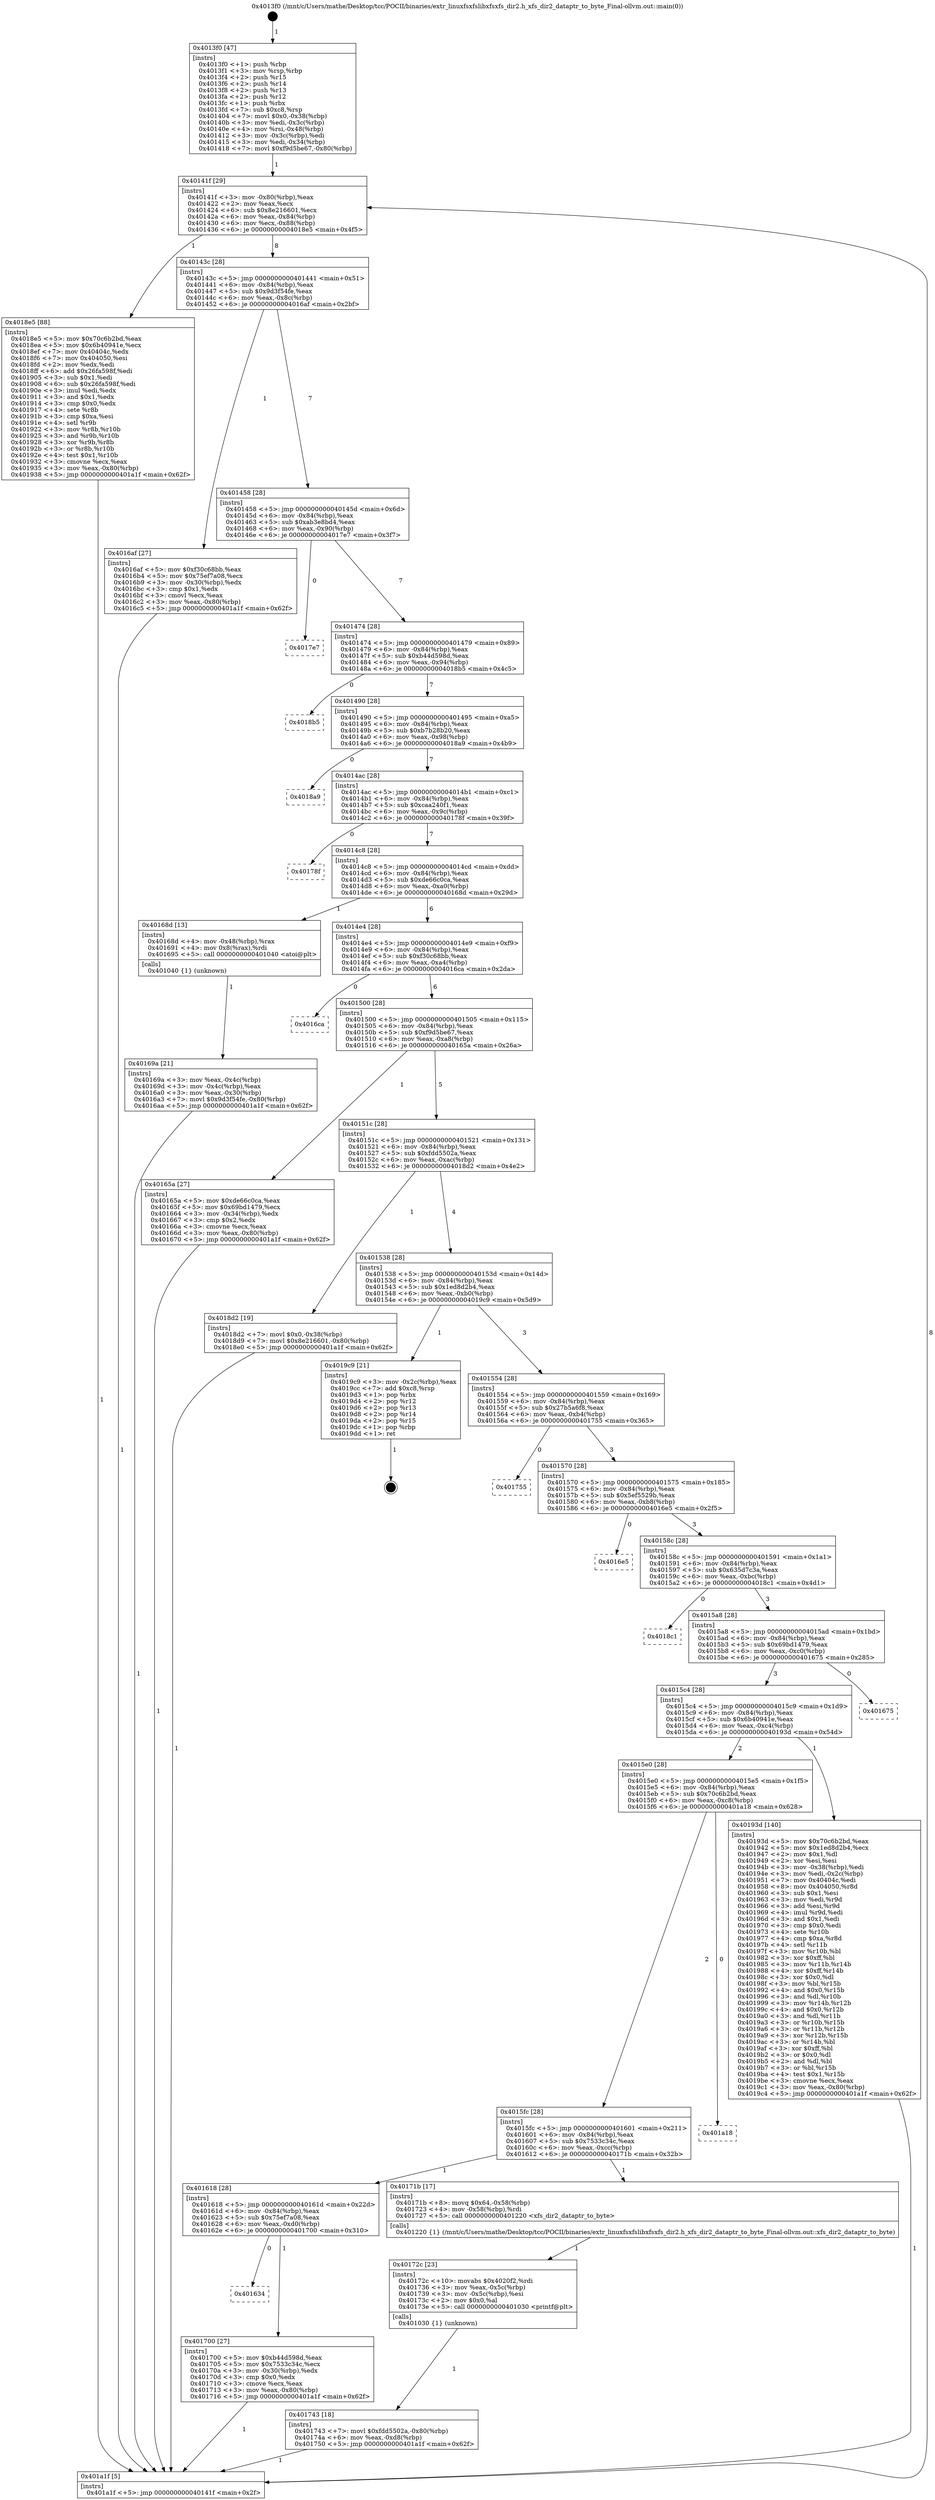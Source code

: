 digraph "0x4013f0" {
  label = "0x4013f0 (/mnt/c/Users/mathe/Desktop/tcc/POCII/binaries/extr_linuxfsxfslibxfsxfs_dir2.h_xfs_dir2_dataptr_to_byte_Final-ollvm.out::main(0))"
  labelloc = "t"
  node[shape=record]

  Entry [label="",width=0.3,height=0.3,shape=circle,fillcolor=black,style=filled]
  "0x40141f" [label="{
     0x40141f [29]\l
     | [instrs]\l
     &nbsp;&nbsp;0x40141f \<+3\>: mov -0x80(%rbp),%eax\l
     &nbsp;&nbsp;0x401422 \<+2\>: mov %eax,%ecx\l
     &nbsp;&nbsp;0x401424 \<+6\>: sub $0x8e216601,%ecx\l
     &nbsp;&nbsp;0x40142a \<+6\>: mov %eax,-0x84(%rbp)\l
     &nbsp;&nbsp;0x401430 \<+6\>: mov %ecx,-0x88(%rbp)\l
     &nbsp;&nbsp;0x401436 \<+6\>: je 00000000004018e5 \<main+0x4f5\>\l
  }"]
  "0x4018e5" [label="{
     0x4018e5 [88]\l
     | [instrs]\l
     &nbsp;&nbsp;0x4018e5 \<+5\>: mov $0x70c6b2bd,%eax\l
     &nbsp;&nbsp;0x4018ea \<+5\>: mov $0x6b40941e,%ecx\l
     &nbsp;&nbsp;0x4018ef \<+7\>: mov 0x40404c,%edx\l
     &nbsp;&nbsp;0x4018f6 \<+7\>: mov 0x404050,%esi\l
     &nbsp;&nbsp;0x4018fd \<+2\>: mov %edx,%edi\l
     &nbsp;&nbsp;0x4018ff \<+6\>: add $0x26fa598f,%edi\l
     &nbsp;&nbsp;0x401905 \<+3\>: sub $0x1,%edi\l
     &nbsp;&nbsp;0x401908 \<+6\>: sub $0x26fa598f,%edi\l
     &nbsp;&nbsp;0x40190e \<+3\>: imul %edi,%edx\l
     &nbsp;&nbsp;0x401911 \<+3\>: and $0x1,%edx\l
     &nbsp;&nbsp;0x401914 \<+3\>: cmp $0x0,%edx\l
     &nbsp;&nbsp;0x401917 \<+4\>: sete %r8b\l
     &nbsp;&nbsp;0x40191b \<+3\>: cmp $0xa,%esi\l
     &nbsp;&nbsp;0x40191e \<+4\>: setl %r9b\l
     &nbsp;&nbsp;0x401922 \<+3\>: mov %r8b,%r10b\l
     &nbsp;&nbsp;0x401925 \<+3\>: and %r9b,%r10b\l
     &nbsp;&nbsp;0x401928 \<+3\>: xor %r9b,%r8b\l
     &nbsp;&nbsp;0x40192b \<+3\>: or %r8b,%r10b\l
     &nbsp;&nbsp;0x40192e \<+4\>: test $0x1,%r10b\l
     &nbsp;&nbsp;0x401932 \<+3\>: cmovne %ecx,%eax\l
     &nbsp;&nbsp;0x401935 \<+3\>: mov %eax,-0x80(%rbp)\l
     &nbsp;&nbsp;0x401938 \<+5\>: jmp 0000000000401a1f \<main+0x62f\>\l
  }"]
  "0x40143c" [label="{
     0x40143c [28]\l
     | [instrs]\l
     &nbsp;&nbsp;0x40143c \<+5\>: jmp 0000000000401441 \<main+0x51\>\l
     &nbsp;&nbsp;0x401441 \<+6\>: mov -0x84(%rbp),%eax\l
     &nbsp;&nbsp;0x401447 \<+5\>: sub $0x9d3f54fe,%eax\l
     &nbsp;&nbsp;0x40144c \<+6\>: mov %eax,-0x8c(%rbp)\l
     &nbsp;&nbsp;0x401452 \<+6\>: je 00000000004016af \<main+0x2bf\>\l
  }"]
  Exit [label="",width=0.3,height=0.3,shape=circle,fillcolor=black,style=filled,peripheries=2]
  "0x4016af" [label="{
     0x4016af [27]\l
     | [instrs]\l
     &nbsp;&nbsp;0x4016af \<+5\>: mov $0xf30c68bb,%eax\l
     &nbsp;&nbsp;0x4016b4 \<+5\>: mov $0x75ef7a08,%ecx\l
     &nbsp;&nbsp;0x4016b9 \<+3\>: mov -0x30(%rbp),%edx\l
     &nbsp;&nbsp;0x4016bc \<+3\>: cmp $0x1,%edx\l
     &nbsp;&nbsp;0x4016bf \<+3\>: cmovl %ecx,%eax\l
     &nbsp;&nbsp;0x4016c2 \<+3\>: mov %eax,-0x80(%rbp)\l
     &nbsp;&nbsp;0x4016c5 \<+5\>: jmp 0000000000401a1f \<main+0x62f\>\l
  }"]
  "0x401458" [label="{
     0x401458 [28]\l
     | [instrs]\l
     &nbsp;&nbsp;0x401458 \<+5\>: jmp 000000000040145d \<main+0x6d\>\l
     &nbsp;&nbsp;0x40145d \<+6\>: mov -0x84(%rbp),%eax\l
     &nbsp;&nbsp;0x401463 \<+5\>: sub $0xab3e8bd4,%eax\l
     &nbsp;&nbsp;0x401468 \<+6\>: mov %eax,-0x90(%rbp)\l
     &nbsp;&nbsp;0x40146e \<+6\>: je 00000000004017e7 \<main+0x3f7\>\l
  }"]
  "0x401743" [label="{
     0x401743 [18]\l
     | [instrs]\l
     &nbsp;&nbsp;0x401743 \<+7\>: movl $0xfdd5502a,-0x80(%rbp)\l
     &nbsp;&nbsp;0x40174a \<+6\>: mov %eax,-0xd8(%rbp)\l
     &nbsp;&nbsp;0x401750 \<+5\>: jmp 0000000000401a1f \<main+0x62f\>\l
  }"]
  "0x4017e7" [label="{
     0x4017e7\l
  }", style=dashed]
  "0x401474" [label="{
     0x401474 [28]\l
     | [instrs]\l
     &nbsp;&nbsp;0x401474 \<+5\>: jmp 0000000000401479 \<main+0x89\>\l
     &nbsp;&nbsp;0x401479 \<+6\>: mov -0x84(%rbp),%eax\l
     &nbsp;&nbsp;0x40147f \<+5\>: sub $0xb44d598d,%eax\l
     &nbsp;&nbsp;0x401484 \<+6\>: mov %eax,-0x94(%rbp)\l
     &nbsp;&nbsp;0x40148a \<+6\>: je 00000000004018b5 \<main+0x4c5\>\l
  }"]
  "0x40172c" [label="{
     0x40172c [23]\l
     | [instrs]\l
     &nbsp;&nbsp;0x40172c \<+10\>: movabs $0x4020f2,%rdi\l
     &nbsp;&nbsp;0x401736 \<+3\>: mov %eax,-0x5c(%rbp)\l
     &nbsp;&nbsp;0x401739 \<+3\>: mov -0x5c(%rbp),%esi\l
     &nbsp;&nbsp;0x40173c \<+2\>: mov $0x0,%al\l
     &nbsp;&nbsp;0x40173e \<+5\>: call 0000000000401030 \<printf@plt\>\l
     | [calls]\l
     &nbsp;&nbsp;0x401030 \{1\} (unknown)\l
  }"]
  "0x4018b5" [label="{
     0x4018b5\l
  }", style=dashed]
  "0x401490" [label="{
     0x401490 [28]\l
     | [instrs]\l
     &nbsp;&nbsp;0x401490 \<+5\>: jmp 0000000000401495 \<main+0xa5\>\l
     &nbsp;&nbsp;0x401495 \<+6\>: mov -0x84(%rbp),%eax\l
     &nbsp;&nbsp;0x40149b \<+5\>: sub $0xb7b28b20,%eax\l
     &nbsp;&nbsp;0x4014a0 \<+6\>: mov %eax,-0x98(%rbp)\l
     &nbsp;&nbsp;0x4014a6 \<+6\>: je 00000000004018a9 \<main+0x4b9\>\l
  }"]
  "0x401634" [label="{
     0x401634\l
  }", style=dashed]
  "0x4018a9" [label="{
     0x4018a9\l
  }", style=dashed]
  "0x4014ac" [label="{
     0x4014ac [28]\l
     | [instrs]\l
     &nbsp;&nbsp;0x4014ac \<+5\>: jmp 00000000004014b1 \<main+0xc1\>\l
     &nbsp;&nbsp;0x4014b1 \<+6\>: mov -0x84(%rbp),%eax\l
     &nbsp;&nbsp;0x4014b7 \<+5\>: sub $0xcaa240f1,%eax\l
     &nbsp;&nbsp;0x4014bc \<+6\>: mov %eax,-0x9c(%rbp)\l
     &nbsp;&nbsp;0x4014c2 \<+6\>: je 000000000040178f \<main+0x39f\>\l
  }"]
  "0x401700" [label="{
     0x401700 [27]\l
     | [instrs]\l
     &nbsp;&nbsp;0x401700 \<+5\>: mov $0xb44d598d,%eax\l
     &nbsp;&nbsp;0x401705 \<+5\>: mov $0x7533c34c,%ecx\l
     &nbsp;&nbsp;0x40170a \<+3\>: mov -0x30(%rbp),%edx\l
     &nbsp;&nbsp;0x40170d \<+3\>: cmp $0x0,%edx\l
     &nbsp;&nbsp;0x401710 \<+3\>: cmove %ecx,%eax\l
     &nbsp;&nbsp;0x401713 \<+3\>: mov %eax,-0x80(%rbp)\l
     &nbsp;&nbsp;0x401716 \<+5\>: jmp 0000000000401a1f \<main+0x62f\>\l
  }"]
  "0x40178f" [label="{
     0x40178f\l
  }", style=dashed]
  "0x4014c8" [label="{
     0x4014c8 [28]\l
     | [instrs]\l
     &nbsp;&nbsp;0x4014c8 \<+5\>: jmp 00000000004014cd \<main+0xdd\>\l
     &nbsp;&nbsp;0x4014cd \<+6\>: mov -0x84(%rbp),%eax\l
     &nbsp;&nbsp;0x4014d3 \<+5\>: sub $0xde66c0ca,%eax\l
     &nbsp;&nbsp;0x4014d8 \<+6\>: mov %eax,-0xa0(%rbp)\l
     &nbsp;&nbsp;0x4014de \<+6\>: je 000000000040168d \<main+0x29d\>\l
  }"]
  "0x401618" [label="{
     0x401618 [28]\l
     | [instrs]\l
     &nbsp;&nbsp;0x401618 \<+5\>: jmp 000000000040161d \<main+0x22d\>\l
     &nbsp;&nbsp;0x40161d \<+6\>: mov -0x84(%rbp),%eax\l
     &nbsp;&nbsp;0x401623 \<+5\>: sub $0x75ef7a08,%eax\l
     &nbsp;&nbsp;0x401628 \<+6\>: mov %eax,-0xd0(%rbp)\l
     &nbsp;&nbsp;0x40162e \<+6\>: je 0000000000401700 \<main+0x310\>\l
  }"]
  "0x40168d" [label="{
     0x40168d [13]\l
     | [instrs]\l
     &nbsp;&nbsp;0x40168d \<+4\>: mov -0x48(%rbp),%rax\l
     &nbsp;&nbsp;0x401691 \<+4\>: mov 0x8(%rax),%rdi\l
     &nbsp;&nbsp;0x401695 \<+5\>: call 0000000000401040 \<atoi@plt\>\l
     | [calls]\l
     &nbsp;&nbsp;0x401040 \{1\} (unknown)\l
  }"]
  "0x4014e4" [label="{
     0x4014e4 [28]\l
     | [instrs]\l
     &nbsp;&nbsp;0x4014e4 \<+5\>: jmp 00000000004014e9 \<main+0xf9\>\l
     &nbsp;&nbsp;0x4014e9 \<+6\>: mov -0x84(%rbp),%eax\l
     &nbsp;&nbsp;0x4014ef \<+5\>: sub $0xf30c68bb,%eax\l
     &nbsp;&nbsp;0x4014f4 \<+6\>: mov %eax,-0xa4(%rbp)\l
     &nbsp;&nbsp;0x4014fa \<+6\>: je 00000000004016ca \<main+0x2da\>\l
  }"]
  "0x40171b" [label="{
     0x40171b [17]\l
     | [instrs]\l
     &nbsp;&nbsp;0x40171b \<+8\>: movq $0x64,-0x58(%rbp)\l
     &nbsp;&nbsp;0x401723 \<+4\>: mov -0x58(%rbp),%rdi\l
     &nbsp;&nbsp;0x401727 \<+5\>: call 0000000000401220 \<xfs_dir2_dataptr_to_byte\>\l
     | [calls]\l
     &nbsp;&nbsp;0x401220 \{1\} (/mnt/c/Users/mathe/Desktop/tcc/POCII/binaries/extr_linuxfsxfslibxfsxfs_dir2.h_xfs_dir2_dataptr_to_byte_Final-ollvm.out::xfs_dir2_dataptr_to_byte)\l
  }"]
  "0x4016ca" [label="{
     0x4016ca\l
  }", style=dashed]
  "0x401500" [label="{
     0x401500 [28]\l
     | [instrs]\l
     &nbsp;&nbsp;0x401500 \<+5\>: jmp 0000000000401505 \<main+0x115\>\l
     &nbsp;&nbsp;0x401505 \<+6\>: mov -0x84(%rbp),%eax\l
     &nbsp;&nbsp;0x40150b \<+5\>: sub $0xf9d5be67,%eax\l
     &nbsp;&nbsp;0x401510 \<+6\>: mov %eax,-0xa8(%rbp)\l
     &nbsp;&nbsp;0x401516 \<+6\>: je 000000000040165a \<main+0x26a\>\l
  }"]
  "0x4015fc" [label="{
     0x4015fc [28]\l
     | [instrs]\l
     &nbsp;&nbsp;0x4015fc \<+5\>: jmp 0000000000401601 \<main+0x211\>\l
     &nbsp;&nbsp;0x401601 \<+6\>: mov -0x84(%rbp),%eax\l
     &nbsp;&nbsp;0x401607 \<+5\>: sub $0x7533c34c,%eax\l
     &nbsp;&nbsp;0x40160c \<+6\>: mov %eax,-0xcc(%rbp)\l
     &nbsp;&nbsp;0x401612 \<+6\>: je 000000000040171b \<main+0x32b\>\l
  }"]
  "0x40165a" [label="{
     0x40165a [27]\l
     | [instrs]\l
     &nbsp;&nbsp;0x40165a \<+5\>: mov $0xde66c0ca,%eax\l
     &nbsp;&nbsp;0x40165f \<+5\>: mov $0x69bd1479,%ecx\l
     &nbsp;&nbsp;0x401664 \<+3\>: mov -0x34(%rbp),%edx\l
     &nbsp;&nbsp;0x401667 \<+3\>: cmp $0x2,%edx\l
     &nbsp;&nbsp;0x40166a \<+3\>: cmovne %ecx,%eax\l
     &nbsp;&nbsp;0x40166d \<+3\>: mov %eax,-0x80(%rbp)\l
     &nbsp;&nbsp;0x401670 \<+5\>: jmp 0000000000401a1f \<main+0x62f\>\l
  }"]
  "0x40151c" [label="{
     0x40151c [28]\l
     | [instrs]\l
     &nbsp;&nbsp;0x40151c \<+5\>: jmp 0000000000401521 \<main+0x131\>\l
     &nbsp;&nbsp;0x401521 \<+6\>: mov -0x84(%rbp),%eax\l
     &nbsp;&nbsp;0x401527 \<+5\>: sub $0xfdd5502a,%eax\l
     &nbsp;&nbsp;0x40152c \<+6\>: mov %eax,-0xac(%rbp)\l
     &nbsp;&nbsp;0x401532 \<+6\>: je 00000000004018d2 \<main+0x4e2\>\l
  }"]
  "0x401a1f" [label="{
     0x401a1f [5]\l
     | [instrs]\l
     &nbsp;&nbsp;0x401a1f \<+5\>: jmp 000000000040141f \<main+0x2f\>\l
  }"]
  "0x4013f0" [label="{
     0x4013f0 [47]\l
     | [instrs]\l
     &nbsp;&nbsp;0x4013f0 \<+1\>: push %rbp\l
     &nbsp;&nbsp;0x4013f1 \<+3\>: mov %rsp,%rbp\l
     &nbsp;&nbsp;0x4013f4 \<+2\>: push %r15\l
     &nbsp;&nbsp;0x4013f6 \<+2\>: push %r14\l
     &nbsp;&nbsp;0x4013f8 \<+2\>: push %r13\l
     &nbsp;&nbsp;0x4013fa \<+2\>: push %r12\l
     &nbsp;&nbsp;0x4013fc \<+1\>: push %rbx\l
     &nbsp;&nbsp;0x4013fd \<+7\>: sub $0xc8,%rsp\l
     &nbsp;&nbsp;0x401404 \<+7\>: movl $0x0,-0x38(%rbp)\l
     &nbsp;&nbsp;0x40140b \<+3\>: mov %edi,-0x3c(%rbp)\l
     &nbsp;&nbsp;0x40140e \<+4\>: mov %rsi,-0x48(%rbp)\l
     &nbsp;&nbsp;0x401412 \<+3\>: mov -0x3c(%rbp),%edi\l
     &nbsp;&nbsp;0x401415 \<+3\>: mov %edi,-0x34(%rbp)\l
     &nbsp;&nbsp;0x401418 \<+7\>: movl $0xf9d5be67,-0x80(%rbp)\l
  }"]
  "0x40169a" [label="{
     0x40169a [21]\l
     | [instrs]\l
     &nbsp;&nbsp;0x40169a \<+3\>: mov %eax,-0x4c(%rbp)\l
     &nbsp;&nbsp;0x40169d \<+3\>: mov -0x4c(%rbp),%eax\l
     &nbsp;&nbsp;0x4016a0 \<+3\>: mov %eax,-0x30(%rbp)\l
     &nbsp;&nbsp;0x4016a3 \<+7\>: movl $0x9d3f54fe,-0x80(%rbp)\l
     &nbsp;&nbsp;0x4016aa \<+5\>: jmp 0000000000401a1f \<main+0x62f\>\l
  }"]
  "0x401a18" [label="{
     0x401a18\l
  }", style=dashed]
  "0x4018d2" [label="{
     0x4018d2 [19]\l
     | [instrs]\l
     &nbsp;&nbsp;0x4018d2 \<+7\>: movl $0x0,-0x38(%rbp)\l
     &nbsp;&nbsp;0x4018d9 \<+7\>: movl $0x8e216601,-0x80(%rbp)\l
     &nbsp;&nbsp;0x4018e0 \<+5\>: jmp 0000000000401a1f \<main+0x62f\>\l
  }"]
  "0x401538" [label="{
     0x401538 [28]\l
     | [instrs]\l
     &nbsp;&nbsp;0x401538 \<+5\>: jmp 000000000040153d \<main+0x14d\>\l
     &nbsp;&nbsp;0x40153d \<+6\>: mov -0x84(%rbp),%eax\l
     &nbsp;&nbsp;0x401543 \<+5\>: sub $0x1ed8d2b4,%eax\l
     &nbsp;&nbsp;0x401548 \<+6\>: mov %eax,-0xb0(%rbp)\l
     &nbsp;&nbsp;0x40154e \<+6\>: je 00000000004019c9 \<main+0x5d9\>\l
  }"]
  "0x4015e0" [label="{
     0x4015e0 [28]\l
     | [instrs]\l
     &nbsp;&nbsp;0x4015e0 \<+5\>: jmp 00000000004015e5 \<main+0x1f5\>\l
     &nbsp;&nbsp;0x4015e5 \<+6\>: mov -0x84(%rbp),%eax\l
     &nbsp;&nbsp;0x4015eb \<+5\>: sub $0x70c6b2bd,%eax\l
     &nbsp;&nbsp;0x4015f0 \<+6\>: mov %eax,-0xc8(%rbp)\l
     &nbsp;&nbsp;0x4015f6 \<+6\>: je 0000000000401a18 \<main+0x628\>\l
  }"]
  "0x4019c9" [label="{
     0x4019c9 [21]\l
     | [instrs]\l
     &nbsp;&nbsp;0x4019c9 \<+3\>: mov -0x2c(%rbp),%eax\l
     &nbsp;&nbsp;0x4019cc \<+7\>: add $0xc8,%rsp\l
     &nbsp;&nbsp;0x4019d3 \<+1\>: pop %rbx\l
     &nbsp;&nbsp;0x4019d4 \<+2\>: pop %r12\l
     &nbsp;&nbsp;0x4019d6 \<+2\>: pop %r13\l
     &nbsp;&nbsp;0x4019d8 \<+2\>: pop %r14\l
     &nbsp;&nbsp;0x4019da \<+2\>: pop %r15\l
     &nbsp;&nbsp;0x4019dc \<+1\>: pop %rbp\l
     &nbsp;&nbsp;0x4019dd \<+1\>: ret\l
  }"]
  "0x401554" [label="{
     0x401554 [28]\l
     | [instrs]\l
     &nbsp;&nbsp;0x401554 \<+5\>: jmp 0000000000401559 \<main+0x169\>\l
     &nbsp;&nbsp;0x401559 \<+6\>: mov -0x84(%rbp),%eax\l
     &nbsp;&nbsp;0x40155f \<+5\>: sub $0x27b5a6f8,%eax\l
     &nbsp;&nbsp;0x401564 \<+6\>: mov %eax,-0xb4(%rbp)\l
     &nbsp;&nbsp;0x40156a \<+6\>: je 0000000000401755 \<main+0x365\>\l
  }"]
  "0x40193d" [label="{
     0x40193d [140]\l
     | [instrs]\l
     &nbsp;&nbsp;0x40193d \<+5\>: mov $0x70c6b2bd,%eax\l
     &nbsp;&nbsp;0x401942 \<+5\>: mov $0x1ed8d2b4,%ecx\l
     &nbsp;&nbsp;0x401947 \<+2\>: mov $0x1,%dl\l
     &nbsp;&nbsp;0x401949 \<+2\>: xor %esi,%esi\l
     &nbsp;&nbsp;0x40194b \<+3\>: mov -0x38(%rbp),%edi\l
     &nbsp;&nbsp;0x40194e \<+3\>: mov %edi,-0x2c(%rbp)\l
     &nbsp;&nbsp;0x401951 \<+7\>: mov 0x40404c,%edi\l
     &nbsp;&nbsp;0x401958 \<+8\>: mov 0x404050,%r8d\l
     &nbsp;&nbsp;0x401960 \<+3\>: sub $0x1,%esi\l
     &nbsp;&nbsp;0x401963 \<+3\>: mov %edi,%r9d\l
     &nbsp;&nbsp;0x401966 \<+3\>: add %esi,%r9d\l
     &nbsp;&nbsp;0x401969 \<+4\>: imul %r9d,%edi\l
     &nbsp;&nbsp;0x40196d \<+3\>: and $0x1,%edi\l
     &nbsp;&nbsp;0x401970 \<+3\>: cmp $0x0,%edi\l
     &nbsp;&nbsp;0x401973 \<+4\>: sete %r10b\l
     &nbsp;&nbsp;0x401977 \<+4\>: cmp $0xa,%r8d\l
     &nbsp;&nbsp;0x40197b \<+4\>: setl %r11b\l
     &nbsp;&nbsp;0x40197f \<+3\>: mov %r10b,%bl\l
     &nbsp;&nbsp;0x401982 \<+3\>: xor $0xff,%bl\l
     &nbsp;&nbsp;0x401985 \<+3\>: mov %r11b,%r14b\l
     &nbsp;&nbsp;0x401988 \<+4\>: xor $0xff,%r14b\l
     &nbsp;&nbsp;0x40198c \<+3\>: xor $0x0,%dl\l
     &nbsp;&nbsp;0x40198f \<+3\>: mov %bl,%r15b\l
     &nbsp;&nbsp;0x401992 \<+4\>: and $0x0,%r15b\l
     &nbsp;&nbsp;0x401996 \<+3\>: and %dl,%r10b\l
     &nbsp;&nbsp;0x401999 \<+3\>: mov %r14b,%r12b\l
     &nbsp;&nbsp;0x40199c \<+4\>: and $0x0,%r12b\l
     &nbsp;&nbsp;0x4019a0 \<+3\>: and %dl,%r11b\l
     &nbsp;&nbsp;0x4019a3 \<+3\>: or %r10b,%r15b\l
     &nbsp;&nbsp;0x4019a6 \<+3\>: or %r11b,%r12b\l
     &nbsp;&nbsp;0x4019a9 \<+3\>: xor %r12b,%r15b\l
     &nbsp;&nbsp;0x4019ac \<+3\>: or %r14b,%bl\l
     &nbsp;&nbsp;0x4019af \<+3\>: xor $0xff,%bl\l
     &nbsp;&nbsp;0x4019b2 \<+3\>: or $0x0,%dl\l
     &nbsp;&nbsp;0x4019b5 \<+2\>: and %dl,%bl\l
     &nbsp;&nbsp;0x4019b7 \<+3\>: or %bl,%r15b\l
     &nbsp;&nbsp;0x4019ba \<+4\>: test $0x1,%r15b\l
     &nbsp;&nbsp;0x4019be \<+3\>: cmovne %ecx,%eax\l
     &nbsp;&nbsp;0x4019c1 \<+3\>: mov %eax,-0x80(%rbp)\l
     &nbsp;&nbsp;0x4019c4 \<+5\>: jmp 0000000000401a1f \<main+0x62f\>\l
  }"]
  "0x401755" [label="{
     0x401755\l
  }", style=dashed]
  "0x401570" [label="{
     0x401570 [28]\l
     | [instrs]\l
     &nbsp;&nbsp;0x401570 \<+5\>: jmp 0000000000401575 \<main+0x185\>\l
     &nbsp;&nbsp;0x401575 \<+6\>: mov -0x84(%rbp),%eax\l
     &nbsp;&nbsp;0x40157b \<+5\>: sub $0x5ef5529b,%eax\l
     &nbsp;&nbsp;0x401580 \<+6\>: mov %eax,-0xb8(%rbp)\l
     &nbsp;&nbsp;0x401586 \<+6\>: je 00000000004016e5 \<main+0x2f5\>\l
  }"]
  "0x4015c4" [label="{
     0x4015c4 [28]\l
     | [instrs]\l
     &nbsp;&nbsp;0x4015c4 \<+5\>: jmp 00000000004015c9 \<main+0x1d9\>\l
     &nbsp;&nbsp;0x4015c9 \<+6\>: mov -0x84(%rbp),%eax\l
     &nbsp;&nbsp;0x4015cf \<+5\>: sub $0x6b40941e,%eax\l
     &nbsp;&nbsp;0x4015d4 \<+6\>: mov %eax,-0xc4(%rbp)\l
     &nbsp;&nbsp;0x4015da \<+6\>: je 000000000040193d \<main+0x54d\>\l
  }"]
  "0x4016e5" [label="{
     0x4016e5\l
  }", style=dashed]
  "0x40158c" [label="{
     0x40158c [28]\l
     | [instrs]\l
     &nbsp;&nbsp;0x40158c \<+5\>: jmp 0000000000401591 \<main+0x1a1\>\l
     &nbsp;&nbsp;0x401591 \<+6\>: mov -0x84(%rbp),%eax\l
     &nbsp;&nbsp;0x401597 \<+5\>: sub $0x635d7c3a,%eax\l
     &nbsp;&nbsp;0x40159c \<+6\>: mov %eax,-0xbc(%rbp)\l
     &nbsp;&nbsp;0x4015a2 \<+6\>: je 00000000004018c1 \<main+0x4d1\>\l
  }"]
  "0x401675" [label="{
     0x401675\l
  }", style=dashed]
  "0x4018c1" [label="{
     0x4018c1\l
  }", style=dashed]
  "0x4015a8" [label="{
     0x4015a8 [28]\l
     | [instrs]\l
     &nbsp;&nbsp;0x4015a8 \<+5\>: jmp 00000000004015ad \<main+0x1bd\>\l
     &nbsp;&nbsp;0x4015ad \<+6\>: mov -0x84(%rbp),%eax\l
     &nbsp;&nbsp;0x4015b3 \<+5\>: sub $0x69bd1479,%eax\l
     &nbsp;&nbsp;0x4015b8 \<+6\>: mov %eax,-0xc0(%rbp)\l
     &nbsp;&nbsp;0x4015be \<+6\>: je 0000000000401675 \<main+0x285\>\l
  }"]
  Entry -> "0x4013f0" [label=" 1"]
  "0x40141f" -> "0x4018e5" [label=" 1"]
  "0x40141f" -> "0x40143c" [label=" 8"]
  "0x4019c9" -> Exit [label=" 1"]
  "0x40143c" -> "0x4016af" [label=" 1"]
  "0x40143c" -> "0x401458" [label=" 7"]
  "0x40193d" -> "0x401a1f" [label=" 1"]
  "0x401458" -> "0x4017e7" [label=" 0"]
  "0x401458" -> "0x401474" [label=" 7"]
  "0x4018e5" -> "0x401a1f" [label=" 1"]
  "0x401474" -> "0x4018b5" [label=" 0"]
  "0x401474" -> "0x401490" [label=" 7"]
  "0x4018d2" -> "0x401a1f" [label=" 1"]
  "0x401490" -> "0x4018a9" [label=" 0"]
  "0x401490" -> "0x4014ac" [label=" 7"]
  "0x401743" -> "0x401a1f" [label=" 1"]
  "0x4014ac" -> "0x40178f" [label=" 0"]
  "0x4014ac" -> "0x4014c8" [label=" 7"]
  "0x40172c" -> "0x401743" [label=" 1"]
  "0x4014c8" -> "0x40168d" [label=" 1"]
  "0x4014c8" -> "0x4014e4" [label=" 6"]
  "0x401700" -> "0x401a1f" [label=" 1"]
  "0x4014e4" -> "0x4016ca" [label=" 0"]
  "0x4014e4" -> "0x401500" [label=" 6"]
  "0x401618" -> "0x401634" [label=" 0"]
  "0x401500" -> "0x40165a" [label=" 1"]
  "0x401500" -> "0x40151c" [label=" 5"]
  "0x40165a" -> "0x401a1f" [label=" 1"]
  "0x4013f0" -> "0x40141f" [label=" 1"]
  "0x401a1f" -> "0x40141f" [label=" 8"]
  "0x40168d" -> "0x40169a" [label=" 1"]
  "0x40169a" -> "0x401a1f" [label=" 1"]
  "0x4016af" -> "0x401a1f" [label=" 1"]
  "0x40171b" -> "0x40172c" [label=" 1"]
  "0x40151c" -> "0x4018d2" [label=" 1"]
  "0x40151c" -> "0x401538" [label=" 4"]
  "0x4015fc" -> "0x401618" [label=" 1"]
  "0x401538" -> "0x4019c9" [label=" 1"]
  "0x401538" -> "0x401554" [label=" 3"]
  "0x401618" -> "0x401700" [label=" 1"]
  "0x401554" -> "0x401755" [label=" 0"]
  "0x401554" -> "0x401570" [label=" 3"]
  "0x4015e0" -> "0x4015fc" [label=" 2"]
  "0x401570" -> "0x4016e5" [label=" 0"]
  "0x401570" -> "0x40158c" [label=" 3"]
  "0x4015fc" -> "0x40171b" [label=" 1"]
  "0x40158c" -> "0x4018c1" [label=" 0"]
  "0x40158c" -> "0x4015a8" [label=" 3"]
  "0x4015c4" -> "0x4015e0" [label=" 2"]
  "0x4015a8" -> "0x401675" [label=" 0"]
  "0x4015a8" -> "0x4015c4" [label=" 3"]
  "0x4015e0" -> "0x401a18" [label=" 0"]
  "0x4015c4" -> "0x40193d" [label=" 1"]
}
